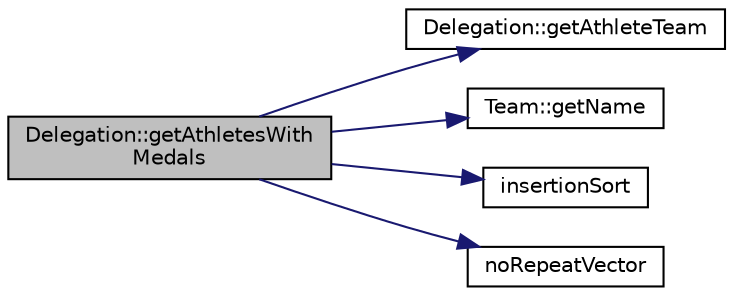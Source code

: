 digraph "Delegation::getAthletesWithMedals"
{
 // LATEX_PDF_SIZE
  edge [fontname="Helvetica",fontsize="10",labelfontname="Helvetica",labelfontsize="10"];
  node [fontname="Helvetica",fontsize="10",shape=record];
  rankdir="LR";
  Node1 [label="Delegation::getAthletesWith\lMedals",height=0.2,width=0.4,color="black", fillcolor="grey75", style="filled", fontcolor="black",tooltip=" "];
  Node1 -> Node2 [color="midnightblue",fontsize="10",style="solid",fontname="Helvetica"];
  Node2 [label="Delegation::getAthleteTeam",height=0.2,width=0.4,color="black", fillcolor="white", style="filled",URL="$class_delegation.html#a13542357616334f13de4546807fd4452",tooltip=" "];
  Node1 -> Node3 [color="midnightblue",fontsize="10",style="solid",fontname="Helvetica"];
  Node3 [label="Team::getName",height=0.2,width=0.4,color="black", fillcolor="white", style="filled",URL="$class_team.html#aed0161ba58535b159adbd8be83992909",tooltip=" "];
  Node1 -> Node4 [color="midnightblue",fontsize="10",style="solid",fontname="Helvetica"];
  Node4 [label="insertionSort",height=0.2,width=0.4,color="black", fillcolor="white", style="filled",URL="$auxiliar_8h.html#a2d750432a373f9dab8039bef160b71a0",tooltip=" "];
  Node1 -> Node5 [color="midnightblue",fontsize="10",style="solid",fontname="Helvetica"];
  Node5 [label="noRepeatVector",height=0.2,width=0.4,color="black", fillcolor="white", style="filled",URL="$auxiliar_8h.html#abea0cfe42327ebc2ea8c9a184200a1ab",tooltip=" "];
}
